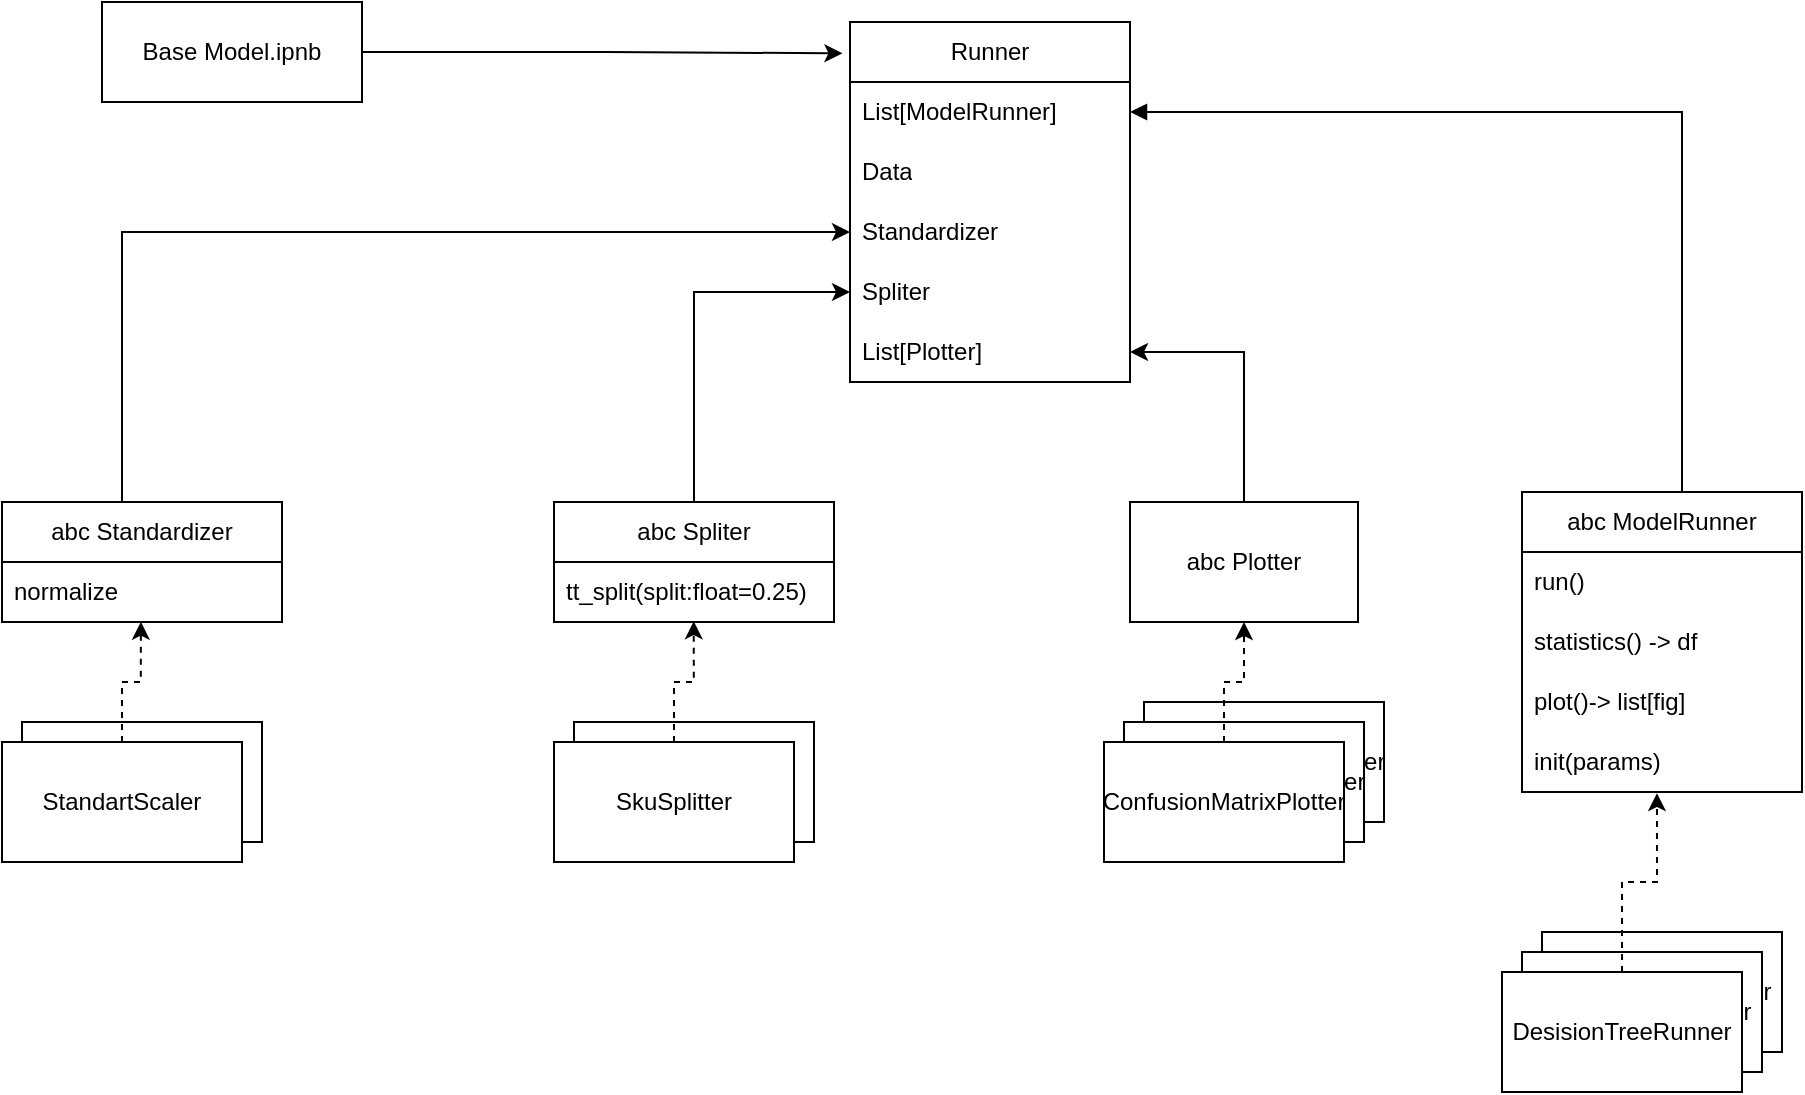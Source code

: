 <mxfile version="22.0.8" type="github">
  <diagram name="Seite-1" id="gGtWttQkrJFoNp-9CvbX">
    <mxGraphModel dx="940" dy="1005" grid="1" gridSize="10" guides="1" tooltips="1" connect="1" arrows="1" fold="1" page="1" pageScale="2" pageWidth="827" pageHeight="1169" math="0" shadow="0">
      <root>
        <mxCell id="0" />
        <mxCell id="1" parent="0" />
        <mxCell id="1Dy34pS3jYQZfCSxDMq7-41" value="SkuSplitter" style="rounded=0;whiteSpace=wrap;html=1;" vertex="1" parent="1">
          <mxGeometry x="336" y="560" width="120" height="60" as="geometry" />
        </mxCell>
        <mxCell id="SBLoVWD34b7Ghob9uty0-2" value="Base Model.ipnb" style="rounded=0;whiteSpace=wrap;html=1;" parent="1" vertex="1">
          <mxGeometry x="100" y="200" width="130" height="50" as="geometry" />
        </mxCell>
        <mxCell id="1Dy34pS3jYQZfCSxDMq7-36" style="edgeStyle=orthogonalEdgeStyle;rounded=0;orthogonalLoop=1;jettySize=auto;html=1;entryX=1;entryY=0.5;entryDx=0;entryDy=0;" edge="1" parent="1" source="SBLoVWD34b7Ghob9uty0-9" target="1Dy34pS3jYQZfCSxDMq7-33">
          <mxGeometry relative="1" as="geometry" />
        </mxCell>
        <mxCell id="SBLoVWD34b7Ghob9uty0-9" value="abc Plotter" style="rounded=0;whiteSpace=wrap;html=1;" parent="1" vertex="1">
          <mxGeometry x="614" y="450" width="114" height="60" as="geometry" />
        </mxCell>
        <mxCell id="SBLoVWD34b7Ghob9uty0-16" style="edgeStyle=orthogonalEdgeStyle;rounded=0;orthogonalLoop=1;jettySize=auto;html=1;entryX=0.5;entryY=0;entryDx=0;entryDy=0;endArrow=none;endFill=0;startArrow=block;startFill=1;" parent="1" source="SBLoVWD34b7Ghob9uty0-29" target="SBLoVWD34b7Ghob9uty0-19" edge="1">
          <mxGeometry relative="1" as="geometry">
            <mxPoint x="611.2" y="234.84" as="sourcePoint" />
            <mxPoint x="658.56" y="248.74" as="targetPoint" />
            <Array as="points">
              <mxPoint x="890" y="255" />
            </Array>
          </mxGeometry>
        </mxCell>
        <mxCell id="SBLoVWD34b7Ghob9uty0-11" value="DesisionTreeRunner" style="rounded=0;whiteSpace=wrap;html=1;" parent="1" vertex="1">
          <mxGeometry x="820" y="665" width="120" height="60" as="geometry" />
        </mxCell>
        <mxCell id="SBLoVWD34b7Ghob9uty0-12" value="DesisionTreeRunner" style="rounded=0;whiteSpace=wrap;html=1;" parent="1" vertex="1">
          <mxGeometry x="810" y="675" width="120" height="60" as="geometry" />
        </mxCell>
        <mxCell id="SBLoVWD34b7Ghob9uty0-18" style="edgeStyle=orthogonalEdgeStyle;rounded=0;orthogonalLoop=1;jettySize=auto;html=1;entryX=0.482;entryY=1.019;entryDx=0;entryDy=0;dashed=1;entryPerimeter=0;" parent="1" source="SBLoVWD34b7Ghob9uty0-13" target="SBLoVWD34b7Ghob9uty0-34" edge="1">
          <mxGeometry relative="1" as="geometry">
            <mxPoint x="890" y="520" as="targetPoint" />
          </mxGeometry>
        </mxCell>
        <mxCell id="SBLoVWD34b7Ghob9uty0-13" value="DesisionTreeRunner" style="rounded=0;whiteSpace=wrap;html=1;" parent="1" vertex="1">
          <mxGeometry x="800" y="685" width="120" height="60" as="geometry" />
        </mxCell>
        <mxCell id="SBLoVWD34b7Ghob9uty0-19" value="abc ModelRunner" style="swimlane;fontStyle=0;childLayout=stackLayout;horizontal=1;startSize=30;horizontalStack=0;resizeParent=1;resizeParentMax=0;resizeLast=0;collapsible=1;marginBottom=0;whiteSpace=wrap;html=1;" parent="1" vertex="1">
          <mxGeometry x="810" y="445" width="140" height="150" as="geometry" />
        </mxCell>
        <mxCell id="SBLoVWD34b7Ghob9uty0-20" value="run()&lt;br&gt;" style="text;align=left;verticalAlign=middle;spacingLeft=4;spacingRight=4;overflow=hidden;points=[[0,0.5],[1,0.5]];portConstraint=eastwest;rotatable=0;whiteSpace=wrap;html=1;" parent="SBLoVWD34b7Ghob9uty0-19" vertex="1">
          <mxGeometry y="30" width="140" height="30" as="geometry" />
        </mxCell>
        <mxCell id="SBLoVWD34b7Ghob9uty0-21" value="statistics() -&amp;gt; df" style="text;align=left;verticalAlign=middle;spacingLeft=4;spacingRight=4;overflow=hidden;points=[[0,0.5],[1,0.5]];portConstraint=eastwest;rotatable=0;whiteSpace=wrap;html=1;" parent="SBLoVWD34b7Ghob9uty0-19" vertex="1">
          <mxGeometry y="60" width="140" height="30" as="geometry" />
        </mxCell>
        <mxCell id="SBLoVWD34b7Ghob9uty0-22" value="plot()-&amp;gt; list[fig]" style="text;align=left;verticalAlign=middle;spacingLeft=4;spacingRight=4;overflow=hidden;points=[[0,0.5],[1,0.5]];portConstraint=eastwest;rotatable=0;whiteSpace=wrap;html=1;" parent="SBLoVWD34b7Ghob9uty0-19" vertex="1">
          <mxGeometry y="90" width="140" height="30" as="geometry" />
        </mxCell>
        <mxCell id="SBLoVWD34b7Ghob9uty0-34" value="init(params)" style="text;align=left;verticalAlign=middle;spacingLeft=4;spacingRight=4;overflow=hidden;points=[[0,0.5],[1,0.5]];portConstraint=eastwest;rotatable=0;whiteSpace=wrap;html=1;" parent="SBLoVWD34b7Ghob9uty0-19" vertex="1">
          <mxGeometry y="120" width="140" height="30" as="geometry" />
        </mxCell>
        <mxCell id="1Dy34pS3jYQZfCSxDMq7-8" style="edgeStyle=orthogonalEdgeStyle;rounded=0;orthogonalLoop=1;jettySize=auto;html=1;entryX=0;entryY=0.5;entryDx=0;entryDy=0;" edge="1" parent="1" source="SBLoVWD34b7Ghob9uty0-23" target="1Dy34pS3jYQZfCSxDMq7-2">
          <mxGeometry relative="1" as="geometry">
            <Array as="points">
              <mxPoint x="110" y="315" />
            </Array>
          </mxGeometry>
        </mxCell>
        <mxCell id="SBLoVWD34b7Ghob9uty0-23" value="abc Standardizer" style="swimlane;fontStyle=0;childLayout=stackLayout;horizontal=1;startSize=30;horizontalStack=0;resizeParent=1;resizeParentMax=0;resizeLast=0;collapsible=1;marginBottom=0;whiteSpace=wrap;html=1;" parent="1" vertex="1">
          <mxGeometry x="50" y="450" width="140" height="60" as="geometry" />
        </mxCell>
        <mxCell id="SBLoVWD34b7Ghob9uty0-24" value="normalize" style="text;align=left;verticalAlign=middle;spacingLeft=4;spacingRight=4;overflow=hidden;points=[[0,0.5],[1,0.5]];portConstraint=eastwest;rotatable=0;whiteSpace=wrap;html=1;" parent="SBLoVWD34b7Ghob9uty0-23" vertex="1">
          <mxGeometry y="30" width="140" height="30" as="geometry" />
        </mxCell>
        <mxCell id="SBLoVWD34b7Ghob9uty0-28" value="Runner" style="swimlane;fontStyle=0;childLayout=stackLayout;horizontal=1;startSize=30;horizontalStack=0;resizeParent=1;resizeParentMax=0;resizeLast=0;collapsible=1;marginBottom=0;whiteSpace=wrap;html=1;" parent="1" vertex="1">
          <mxGeometry x="474" y="210" width="140" height="180" as="geometry" />
        </mxCell>
        <mxCell id="SBLoVWD34b7Ghob9uty0-29" value="List[ModelRunner]" style="text;align=left;verticalAlign=middle;spacingLeft=4;spacingRight=4;overflow=hidden;points=[[0,0.5],[1,0.5]];portConstraint=eastwest;rotatable=0;whiteSpace=wrap;html=1;" parent="SBLoVWD34b7Ghob9uty0-28" vertex="1">
          <mxGeometry y="30" width="140" height="30" as="geometry" />
        </mxCell>
        <mxCell id="SBLoVWD34b7Ghob9uty0-31" value="Data" style="text;align=left;verticalAlign=middle;spacingLeft=4;spacingRight=4;overflow=hidden;points=[[0,0.5],[1,0.5]];portConstraint=eastwest;rotatable=0;whiteSpace=wrap;html=1;" parent="SBLoVWD34b7Ghob9uty0-28" vertex="1">
          <mxGeometry y="60" width="140" height="30" as="geometry" />
        </mxCell>
        <mxCell id="1Dy34pS3jYQZfCSxDMq7-2" value="Standardizer" style="text;align=left;verticalAlign=middle;spacingLeft=4;spacingRight=4;overflow=hidden;points=[[0,0.5],[1,0.5]];portConstraint=eastwest;rotatable=0;whiteSpace=wrap;html=1;" vertex="1" parent="SBLoVWD34b7Ghob9uty0-28">
          <mxGeometry y="90" width="140" height="30" as="geometry" />
        </mxCell>
        <mxCell id="1Dy34pS3jYQZfCSxDMq7-10" value="Spliter" style="text;align=left;verticalAlign=middle;spacingLeft=4;spacingRight=4;overflow=hidden;points=[[0,0.5],[1,0.5]];portConstraint=eastwest;rotatable=0;whiteSpace=wrap;html=1;" vertex="1" parent="SBLoVWD34b7Ghob9uty0-28">
          <mxGeometry y="120" width="140" height="30" as="geometry" />
        </mxCell>
        <mxCell id="1Dy34pS3jYQZfCSxDMq7-33" value="List[Plotter]" style="text;align=left;verticalAlign=middle;spacingLeft=4;spacingRight=4;overflow=hidden;points=[[0,0.5],[1,0.5]];portConstraint=eastwest;rotatable=0;whiteSpace=wrap;html=1;" vertex="1" parent="SBLoVWD34b7Ghob9uty0-28">
          <mxGeometry y="150" width="140" height="30" as="geometry" />
        </mxCell>
        <mxCell id="1Dy34pS3jYQZfCSxDMq7-11" value="StandartScaler" style="rounded=0;whiteSpace=wrap;html=1;" vertex="1" parent="1">
          <mxGeometry x="60" y="560" width="120" height="60" as="geometry" />
        </mxCell>
        <mxCell id="1Dy34pS3jYQZfCSxDMq7-14" value="StandartScaler" style="rounded=0;whiteSpace=wrap;html=1;" vertex="1" parent="1">
          <mxGeometry x="50" y="570" width="120" height="60" as="geometry" />
        </mxCell>
        <mxCell id="1Dy34pS3jYQZfCSxDMq7-17" style="edgeStyle=orthogonalEdgeStyle;rounded=0;orthogonalLoop=1;jettySize=auto;html=1;entryX=0;entryY=0.5;entryDx=0;entryDy=0;" edge="1" parent="1" source="1Dy34pS3jYQZfCSxDMq7-15" target="1Dy34pS3jYQZfCSxDMq7-10">
          <mxGeometry relative="1" as="geometry" />
        </mxCell>
        <mxCell id="1Dy34pS3jYQZfCSxDMq7-15" value="abc Spliter" style="swimlane;fontStyle=0;childLayout=stackLayout;horizontal=1;startSize=30;horizontalStack=0;resizeParent=1;resizeParentMax=0;resizeLast=0;collapsible=1;marginBottom=0;whiteSpace=wrap;html=1;" vertex="1" parent="1">
          <mxGeometry x="326" y="450" width="140" height="60" as="geometry" />
        </mxCell>
        <mxCell id="1Dy34pS3jYQZfCSxDMq7-16" value="tt_split(split:float=0.25)" style="text;align=left;verticalAlign=middle;spacingLeft=4;spacingRight=4;overflow=hidden;points=[[0,0.5],[1,0.5]];portConstraint=eastwest;rotatable=0;whiteSpace=wrap;html=1;" vertex="1" parent="1Dy34pS3jYQZfCSxDMq7-15">
          <mxGeometry y="30" width="140" height="30" as="geometry" />
        </mxCell>
        <mxCell id="1Dy34pS3jYQZfCSxDMq7-22" style="edgeStyle=orthogonalEdgeStyle;rounded=0;orthogonalLoop=1;jettySize=auto;html=1;entryX=0.499;entryY=0.987;entryDx=0;entryDy=0;entryPerimeter=0;dashed=1;exitX=0.5;exitY=0;exitDx=0;exitDy=0;" edge="1" parent="1" source="1Dy34pS3jYQZfCSxDMq7-40" target="1Dy34pS3jYQZfCSxDMq7-16">
          <mxGeometry relative="1" as="geometry">
            <mxPoint x="310" y="595.0" as="sourcePoint" />
            <mxPoint x="396" y="540" as="targetPoint" />
            <Array as="points">
              <mxPoint x="386" y="540" />
              <mxPoint x="396" y="540" />
            </Array>
          </mxGeometry>
        </mxCell>
        <mxCell id="1Dy34pS3jYQZfCSxDMq7-38" value="ConfusionMatrixPlotter" style="rounded=0;whiteSpace=wrap;html=1;" vertex="1" parent="1">
          <mxGeometry x="621" y="550" width="120" height="60" as="geometry" />
        </mxCell>
        <mxCell id="1Dy34pS3jYQZfCSxDMq7-37" value="ConfusionMatrixPlotter" style="rounded=0;whiteSpace=wrap;html=1;" vertex="1" parent="1">
          <mxGeometry x="611" y="560" width="120" height="60" as="geometry" />
        </mxCell>
        <mxCell id="1Dy34pS3jYQZfCSxDMq7-25" value="ConfusionMatrixPlotter" style="rounded=0;whiteSpace=wrap;html=1;" vertex="1" parent="1">
          <mxGeometry x="601" y="570" width="120" height="60" as="geometry" />
        </mxCell>
        <mxCell id="1Dy34pS3jYQZfCSxDMq7-35" style="edgeStyle=orthogonalEdgeStyle;rounded=0;orthogonalLoop=1;jettySize=auto;html=1;exitX=0.5;exitY=0;exitDx=0;exitDy=0;entryX=0.5;entryY=1;entryDx=0;entryDy=0;dashed=1;" edge="1" parent="1" source="1Dy34pS3jYQZfCSxDMq7-25" target="SBLoVWD34b7Ghob9uty0-9">
          <mxGeometry relative="1" as="geometry" />
        </mxCell>
        <mxCell id="1Dy34pS3jYQZfCSxDMq7-39" style="edgeStyle=orthogonalEdgeStyle;rounded=0;orthogonalLoop=1;jettySize=auto;html=1;entryX=-0.027;entryY=0.087;entryDx=0;entryDy=0;entryPerimeter=0;" edge="1" parent="1" source="SBLoVWD34b7Ghob9uty0-2" target="SBLoVWD34b7Ghob9uty0-28">
          <mxGeometry relative="1" as="geometry" />
        </mxCell>
        <mxCell id="1Dy34pS3jYQZfCSxDMq7-40" value="SkuSplitter" style="rounded=0;whiteSpace=wrap;html=1;" vertex="1" parent="1">
          <mxGeometry x="326" y="570" width="120" height="60" as="geometry" />
        </mxCell>
        <mxCell id="1Dy34pS3jYQZfCSxDMq7-13" style="edgeStyle=orthogonalEdgeStyle;rounded=0;orthogonalLoop=1;jettySize=auto;html=1;entryX=0.496;entryY=0.995;entryDx=0;entryDy=0;entryPerimeter=0;dashed=1;exitX=0.5;exitY=0;exitDx=0;exitDy=0;" edge="1" parent="1" source="1Dy34pS3jYQZfCSxDMq7-14" target="SBLoVWD34b7Ghob9uty0-24">
          <mxGeometry relative="1" as="geometry">
            <mxPoint x="140" y="540" as="sourcePoint" />
          </mxGeometry>
        </mxCell>
      </root>
    </mxGraphModel>
  </diagram>
</mxfile>
